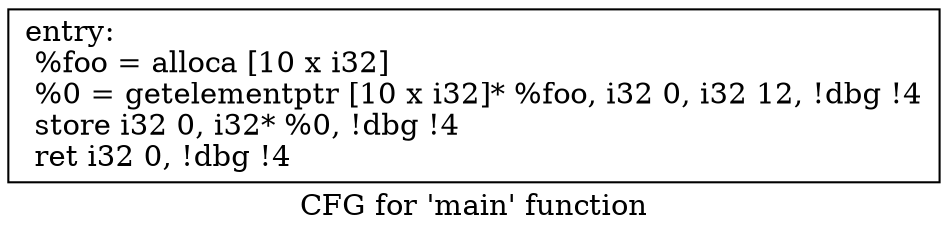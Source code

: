 digraph "CFG for 'main' function" {
	label="CFG for 'main' function";

	Node0x907f9d0 [shape=record,label="{entry:\l  %foo = alloca [10 x i32]\l  %0 = getelementptr [10 x i32]* %foo, i32 0, i32 12, !dbg !4\l  store i32 0, i32* %0, !dbg !4\l  ret i32 0, !dbg !4\l}"];
}

